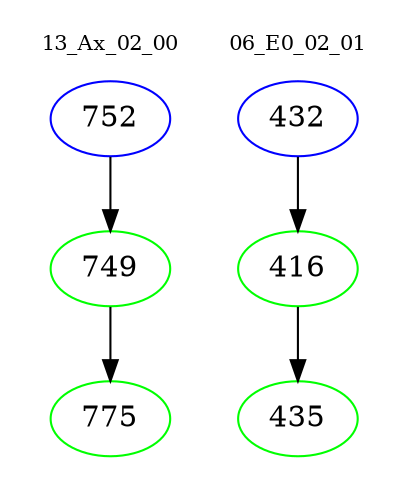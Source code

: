 digraph{
subgraph cluster_0 {
color = white
label = "13_Ax_02_00";
fontsize=10;
T0_752 [label="752", color="blue"]
T0_752 -> T0_749 [color="black"]
T0_749 [label="749", color="green"]
T0_749 -> T0_775 [color="black"]
T0_775 [label="775", color="green"]
}
subgraph cluster_1 {
color = white
label = "06_E0_02_01";
fontsize=10;
T1_432 [label="432", color="blue"]
T1_432 -> T1_416 [color="black"]
T1_416 [label="416", color="green"]
T1_416 -> T1_435 [color="black"]
T1_435 [label="435", color="green"]
}
}
